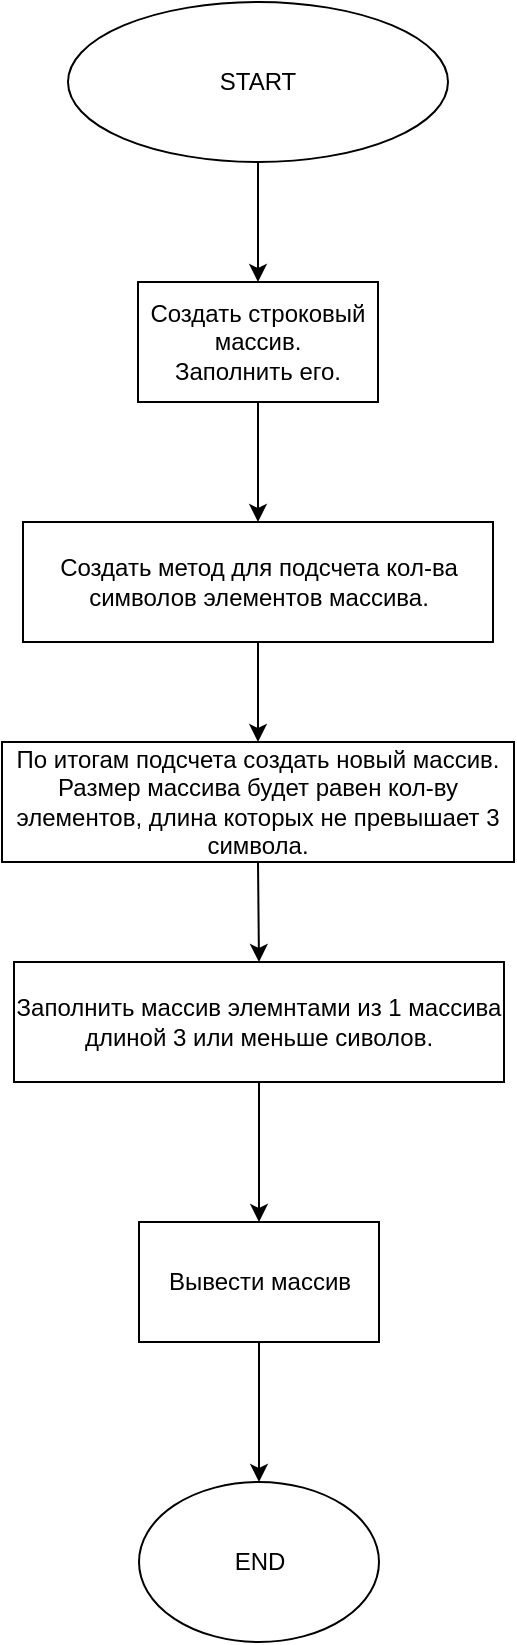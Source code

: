 <mxfile>
    <diagram id="5k0N_DvLNssx42s40OO6" name="Page-1">
        <mxGraphModel dx="1548" dy="674" grid="1" gridSize="10" guides="1" tooltips="1" connect="1" arrows="1" fold="1" page="1" pageScale="1" pageWidth="827" pageHeight="1169" math="0" shadow="0">
            <root>
                <mxCell id="0"/>
                <mxCell id="1" parent="0"/>
                <mxCell id="5" style="edgeStyle=none;html=1;entryX=0.5;entryY=0;entryDx=0;entryDy=0;" edge="1" parent="1" source="2" target="3">
                    <mxGeometry relative="1" as="geometry"/>
                </mxCell>
                <mxCell id="2" value="START" style="ellipse;whiteSpace=wrap;html=1;" vertex="1" parent="1">
                    <mxGeometry x="330" y="10" width="190" height="80" as="geometry"/>
                </mxCell>
                <mxCell id="7" style="edgeStyle=none;html=1;entryX=0.5;entryY=0;entryDx=0;entryDy=0;" edge="1" parent="1" source="3" target="4">
                    <mxGeometry relative="1" as="geometry">
                        <mxPoint x="425" y="260" as="targetPoint"/>
                    </mxGeometry>
                </mxCell>
                <mxCell id="3" value="Создать строковый массив.&lt;br&gt;Заполнить его." style="rounded=0;whiteSpace=wrap;html=1;" vertex="1" parent="1">
                    <mxGeometry x="365" y="150" width="120" height="60" as="geometry"/>
                </mxCell>
                <mxCell id="8" style="edgeStyle=none;html=1;entryX=0.5;entryY=0;entryDx=0;entryDy=0;" edge="1" parent="1" source="4" target="6">
                    <mxGeometry relative="1" as="geometry"/>
                </mxCell>
                <mxCell id="4" value="Создать метод для подсчета кол-ва символов элементов массива." style="rounded=0;whiteSpace=wrap;html=1;" vertex="1" parent="1">
                    <mxGeometry x="307.5" y="270" width="235" height="60" as="geometry"/>
                </mxCell>
                <mxCell id="10" style="edgeStyle=none;html=1;exitX=0.5;exitY=1;exitDx=0;exitDy=0;entryX=0.5;entryY=0;entryDx=0;entryDy=0;" edge="1" parent="1" source="6" target="9">
                    <mxGeometry relative="1" as="geometry"/>
                </mxCell>
                <mxCell id="6" value="По итогам подсчета создать новый массив. Размер массива будет равен кол-ву элементов, длина которых не превышает 3 символа." style="rounded=0;whiteSpace=wrap;html=1;" vertex="1" parent="1">
                    <mxGeometry x="297" y="380" width="256" height="60" as="geometry"/>
                </mxCell>
                <mxCell id="12" style="edgeStyle=none;html=1;" edge="1" parent="1" source="9" target="11">
                    <mxGeometry relative="1" as="geometry"/>
                </mxCell>
                <mxCell id="9" value="Заполнить массив элемнтами из 1 массива длиной 3 или меньше сиволов." style="rounded=0;whiteSpace=wrap;html=1;" vertex="1" parent="1">
                    <mxGeometry x="303" y="490" width="245" height="60" as="geometry"/>
                </mxCell>
                <mxCell id="14" style="edgeStyle=none;html=1;" edge="1" parent="1" source="11" target="13">
                    <mxGeometry relative="1" as="geometry"/>
                </mxCell>
                <mxCell id="11" value="Вывести массив" style="rounded=0;whiteSpace=wrap;html=1;" vertex="1" parent="1">
                    <mxGeometry x="365.5" y="620" width="120" height="60" as="geometry"/>
                </mxCell>
                <mxCell id="13" value="END" style="ellipse;whiteSpace=wrap;html=1;" vertex="1" parent="1">
                    <mxGeometry x="365.5" y="750" width="120" height="80" as="geometry"/>
                </mxCell>
            </root>
        </mxGraphModel>
    </diagram>
</mxfile>